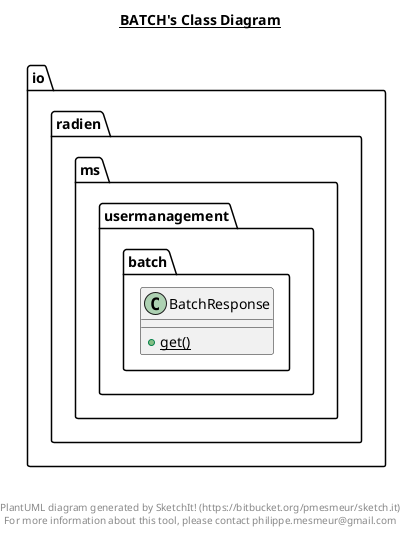 @startuml

title __BATCH's Class Diagram__\n

  namespace io.radien.ms.usermanagement {
    namespace batch {
      class io.radien.ms.usermanagement.batch.BatchResponse {
          {static} + get()
      }
    }
  }
  



right footer


PlantUML diagram generated by SketchIt! (https://bitbucket.org/pmesmeur/sketch.it)
For more information about this tool, please contact philippe.mesmeur@gmail.com
endfooter

@enduml

